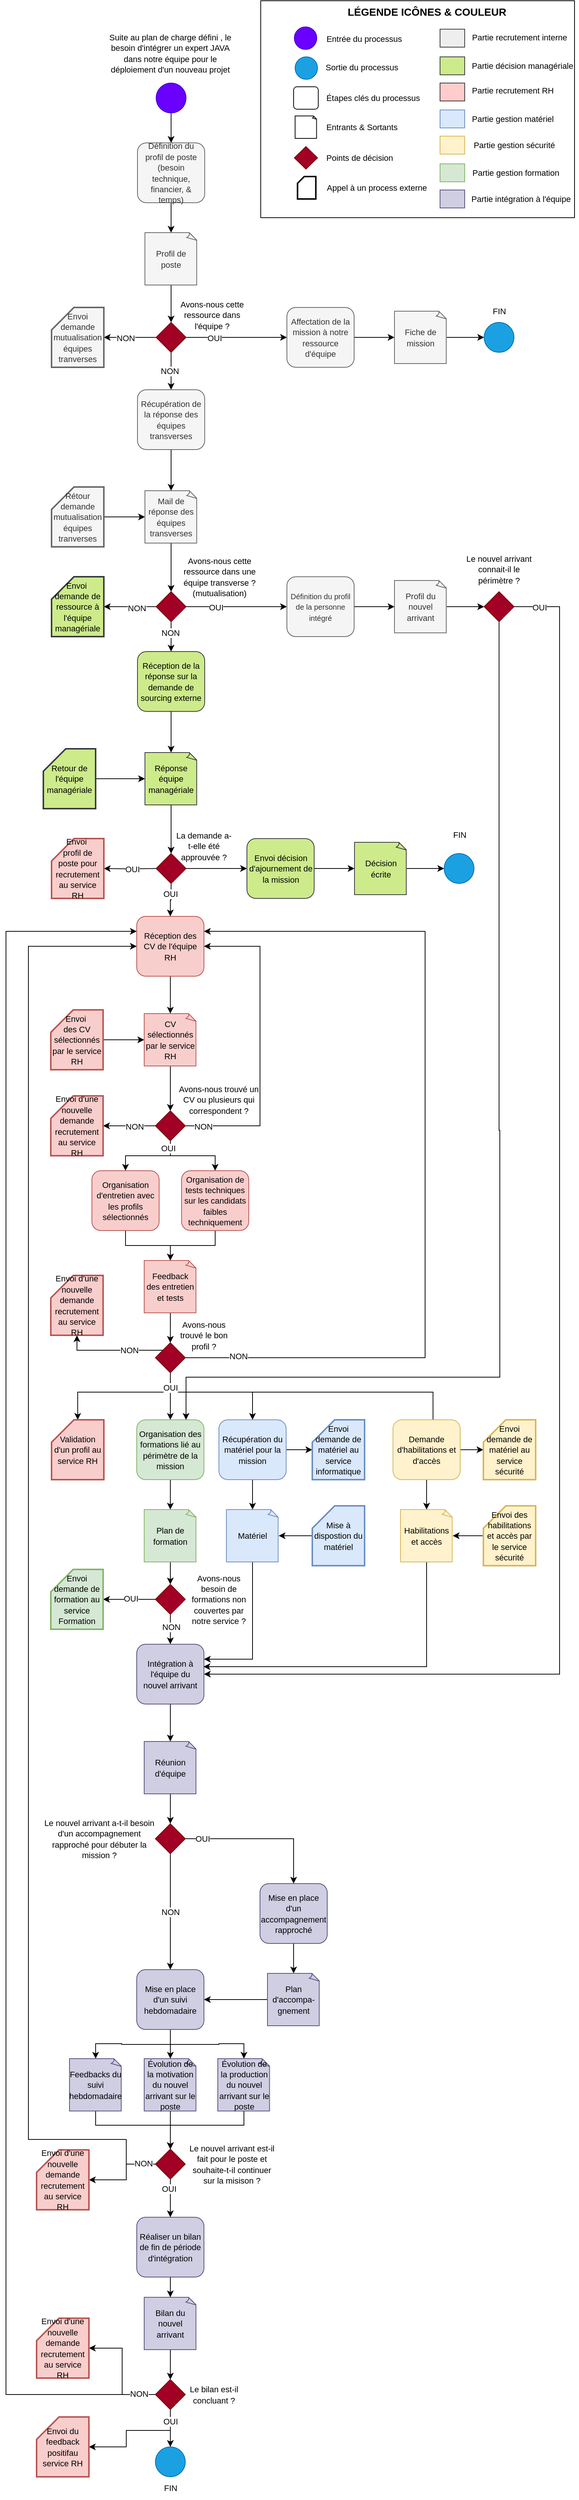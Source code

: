 <mxfile version="21.6.1" type="github">
  <diagram name="Page-1" id="dyQTiysHsoIgEj9Nmd4A">
    <mxGraphModel dx="162" dy="501" grid="1" gridSize="10" guides="1" tooltips="1" connect="1" arrows="1" fold="1" page="1" pageScale="1" pageWidth="827" pageHeight="1169" math="0" shadow="0">
      <root>
        <mxCell id="0" />
        <mxCell id="1" parent="0" />
        <mxCell id="CevlqyL66IlsUGIjqd2u-10" value="" style="edgeStyle=orthogonalEdgeStyle;rounded=0;orthogonalLoop=1;jettySize=auto;html=1;" edge="1" parent="1" source="CevlqyL66IlsUGIjqd2u-1" target="CevlqyL66IlsUGIjqd2u-4">
          <mxGeometry relative="1" as="geometry" />
        </mxCell>
        <mxCell id="CevlqyL66IlsUGIjqd2u-1" value="" style="ellipse;whiteSpace=wrap;html=1;aspect=fixed;fillColor=#6a00ff;fontColor=#ffffff;strokeColor=#3700CC;" vertex="1" parent="1">
          <mxGeometry x="1080" y="120" width="40" height="40" as="geometry" />
        </mxCell>
        <mxCell id="CevlqyL66IlsUGIjqd2u-3" value="&lt;font style=&quot;font-size: 11px;&quot;&gt;Suite au plan de charge défini , le besoin d&#39;intégrer un expert JAVA dans notre équipe pour le déploiement d&#39;un nouveau projet&lt;br&gt;&lt;/font&gt;" style="text;html=1;strokeColor=none;fillColor=none;align=center;verticalAlign=middle;whiteSpace=wrap;rounded=0;" vertex="1" parent="1">
          <mxGeometry x="1009" y="40" width="180" height="80" as="geometry" />
        </mxCell>
        <mxCell id="CevlqyL66IlsUGIjqd2u-11" value="" style="edgeStyle=orthogonalEdgeStyle;rounded=0;orthogonalLoop=1;jettySize=auto;html=1;" edge="1" parent="1" source="CevlqyL66IlsUGIjqd2u-4" target="CevlqyL66IlsUGIjqd2u-6">
          <mxGeometry relative="1" as="geometry" />
        </mxCell>
        <mxCell id="CevlqyL66IlsUGIjqd2u-4" value="&lt;div&gt;&lt;font style=&quot;font-size: 11px;&quot;&gt;Définition du profil de poste (besoin technique, financier, &amp;amp; temps)&lt;/font&gt;&lt;/div&gt;" style="rounded=1;whiteSpace=wrap;html=1;fillColor=#f5f5f5;fontColor=#333333;strokeColor=#666666;" vertex="1" parent="1">
          <mxGeometry x="1055" y="200" width="90" height="80" as="geometry" />
        </mxCell>
        <mxCell id="CevlqyL66IlsUGIjqd2u-34" value="" style="edgeStyle=orthogonalEdgeStyle;rounded=0;orthogonalLoop=1;jettySize=auto;html=1;" edge="1" parent="1" source="CevlqyL66IlsUGIjqd2u-5" target="CevlqyL66IlsUGIjqd2u-9">
          <mxGeometry relative="1" as="geometry" />
        </mxCell>
        <mxCell id="CevlqyL66IlsUGIjqd2u-52" value="OUI" style="edgeLabel;html=1;align=center;verticalAlign=middle;resizable=0;points=[];" vertex="1" connectable="0" parent="CevlqyL66IlsUGIjqd2u-34">
          <mxGeometry x="-0.437" y="-1" relative="1" as="geometry">
            <mxPoint as="offset" />
          </mxGeometry>
        </mxCell>
        <mxCell id="CevlqyL66IlsUGIjqd2u-36" value="" style="edgeStyle=orthogonalEdgeStyle;rounded=0;orthogonalLoop=1;jettySize=auto;html=1;" edge="1" parent="1" source="CevlqyL66IlsUGIjqd2u-5" target="CevlqyL66IlsUGIjqd2u-7">
          <mxGeometry relative="1" as="geometry" />
        </mxCell>
        <mxCell id="CevlqyL66IlsUGIjqd2u-53" value="NON" style="edgeLabel;html=1;align=center;verticalAlign=middle;resizable=0;points=[];" vertex="1" connectable="0" parent="CevlqyL66IlsUGIjqd2u-36">
          <mxGeometry x="0.171" y="1" relative="1" as="geometry">
            <mxPoint as="offset" />
          </mxGeometry>
        </mxCell>
        <mxCell id="CevlqyL66IlsUGIjqd2u-37" value="" style="edgeStyle=orthogonalEdgeStyle;rounded=0;orthogonalLoop=1;jettySize=auto;html=1;" edge="1" parent="1" source="CevlqyL66IlsUGIjqd2u-5" target="CevlqyL66IlsUGIjqd2u-20">
          <mxGeometry relative="1" as="geometry" />
        </mxCell>
        <mxCell id="CevlqyL66IlsUGIjqd2u-54" value="NON" style="edgeLabel;html=1;align=center;verticalAlign=middle;resizable=0;points=[];" vertex="1" connectable="0" parent="CevlqyL66IlsUGIjqd2u-37">
          <mxGeometry y="-2" relative="1" as="geometry">
            <mxPoint as="offset" />
          </mxGeometry>
        </mxCell>
        <mxCell id="CevlqyL66IlsUGIjqd2u-5" value="" style="rhombus;whiteSpace=wrap;html=1;fillColor=#a20025;fontColor=#ffffff;strokeColor=#6F0000;" vertex="1" parent="1">
          <mxGeometry x="1080" y="440" width="40" height="40" as="geometry" />
        </mxCell>
        <mxCell id="CevlqyL66IlsUGIjqd2u-13" style="edgeStyle=orthogonalEdgeStyle;rounded=0;orthogonalLoop=1;jettySize=auto;html=1;" edge="1" parent="1" source="CevlqyL66IlsUGIjqd2u-6" target="CevlqyL66IlsUGIjqd2u-5">
          <mxGeometry relative="1" as="geometry" />
        </mxCell>
        <mxCell id="CevlqyL66IlsUGIjqd2u-6" value="&lt;font style=&quot;font-size: 11px;&quot;&gt;Profil de poste&lt;/font&gt;" style="whiteSpace=wrap;html=1;shape=mxgraph.basic.document;fillColor=#f5f5f5;fontColor=#333333;strokeColor=#666666;" vertex="1" parent="1">
          <mxGeometry x="1065" y="320" width="70" height="70" as="geometry" />
        </mxCell>
        <mxCell id="CevlqyL66IlsUGIjqd2u-7" value="&lt;font style=&quot;font-size: 11px;&quot;&gt;Envoi demande mutualisation équipes tranverses&lt;br&gt;&lt;/font&gt;" style="shape=card;whiteSpace=wrap;html=1;fillColor=#f5f5f5;fontColor=#333333;strokeColor=#666666;strokeWidth=2;" vertex="1" parent="1">
          <mxGeometry x="940" y="420" width="70" height="80" as="geometry" />
        </mxCell>
        <mxCell id="CevlqyL66IlsUGIjqd2u-8" value="&lt;font style=&quot;font-size: 11px;&quot;&gt;Avons-nous cette ressource dans l&#39;équipe ?&lt;/font&gt;" style="text;html=1;strokeColor=none;fillColor=none;align=center;verticalAlign=middle;whiteSpace=wrap;rounded=0;" vertex="1" parent="1">
          <mxGeometry x="1100" y="390" width="110" height="80" as="geometry" />
        </mxCell>
        <mxCell id="CevlqyL66IlsUGIjqd2u-35" value="" style="edgeStyle=orthogonalEdgeStyle;rounded=0;orthogonalLoop=1;jettySize=auto;html=1;" edge="1" parent="1" source="CevlqyL66IlsUGIjqd2u-9" target="CevlqyL66IlsUGIjqd2u-15">
          <mxGeometry relative="1" as="geometry" />
        </mxCell>
        <mxCell id="CevlqyL66IlsUGIjqd2u-9" value="&lt;font style=&quot;font-size: 11px;&quot;&gt;Affectation de la mission à notre ressource d&#39;équipe&lt;/font&gt;" style="rounded=1;whiteSpace=wrap;html=1;fillColor=#f5f5f5;fontColor=#333333;strokeColor=#666666;" vertex="1" parent="1">
          <mxGeometry x="1255" y="420" width="90" height="80" as="geometry" />
        </mxCell>
        <mxCell id="CevlqyL66IlsUGIjqd2u-19" value="" style="edgeStyle=orthogonalEdgeStyle;rounded=0;orthogonalLoop=1;jettySize=auto;html=1;entryX=0;entryY=0.5;entryDx=0;entryDy=0;" edge="1" parent="1" source="CevlqyL66IlsUGIjqd2u-15" target="CevlqyL66IlsUGIjqd2u-17">
          <mxGeometry relative="1" as="geometry" />
        </mxCell>
        <mxCell id="CevlqyL66IlsUGIjqd2u-15" value="&lt;font style=&quot;font-size: 11px;&quot;&gt;Fiche de mission&lt;/font&gt;" style="whiteSpace=wrap;html=1;shape=mxgraph.basic.document;fillColor=#f5f5f5;fontColor=#333333;strokeColor=#666666;" vertex="1" parent="1">
          <mxGeometry x="1399" y="425" width="70" height="70" as="geometry" />
        </mxCell>
        <mxCell id="CevlqyL66IlsUGIjqd2u-17" value="" style="ellipse;whiteSpace=wrap;html=1;aspect=fixed;fillColor=#1ba1e2;fontColor=#ffffff;strokeColor=#006EAF;" vertex="1" parent="1">
          <mxGeometry x="1519" y="440" width="40" height="40" as="geometry" />
        </mxCell>
        <mxCell id="CevlqyL66IlsUGIjqd2u-18" value="&lt;font style=&quot;font-size: 11px;&quot;&gt;FIN&lt;/font&gt;" style="text;html=1;align=center;verticalAlign=middle;resizable=0;points=[];autosize=1;strokeColor=none;fillColor=none;" vertex="1" parent="1">
          <mxGeometry x="1519" y="410" width="40" height="30" as="geometry" />
        </mxCell>
        <mxCell id="CevlqyL66IlsUGIjqd2u-43" style="edgeStyle=orthogonalEdgeStyle;rounded=0;orthogonalLoop=1;jettySize=auto;html=1;" edge="1" parent="1" source="CevlqyL66IlsUGIjqd2u-20" target="CevlqyL66IlsUGIjqd2u-41">
          <mxGeometry relative="1" as="geometry" />
        </mxCell>
        <mxCell id="CevlqyL66IlsUGIjqd2u-20" value="&lt;font style=&quot;font-size: 11px;&quot;&gt;Récupération de la réponse des équipes transverses&lt;/font&gt;" style="rounded=1;whiteSpace=wrap;html=1;fillColor=#f5f5f5;fontColor=#333333;strokeColor=#666666;" vertex="1" parent="1">
          <mxGeometry x="1055" y="530" width="90" height="80" as="geometry" />
        </mxCell>
        <mxCell id="CevlqyL66IlsUGIjqd2u-50" style="edgeStyle=orthogonalEdgeStyle;rounded=0;orthogonalLoop=1;jettySize=auto;html=1;entryX=1;entryY=0.5;entryDx=0;entryDy=0;entryPerimeter=0;" edge="1" parent="1" target="CevlqyL66IlsUGIjqd2u-49">
          <mxGeometry relative="1" as="geometry">
            <mxPoint x="1080" y="1170" as="sourcePoint" />
          </mxGeometry>
        </mxCell>
        <mxCell id="CevlqyL66IlsUGIjqd2u-55" value="OUI" style="edgeLabel;html=1;align=center;verticalAlign=middle;resizable=0;points=[];" vertex="1" connectable="0" parent="CevlqyL66IlsUGIjqd2u-50">
          <mxGeometry x="-0.086" relative="1" as="geometry">
            <mxPoint as="offset" />
          </mxGeometry>
        </mxCell>
        <mxCell id="CevlqyL66IlsUGIjqd2u-57" style="edgeStyle=orthogonalEdgeStyle;rounded=0;orthogonalLoop=1;jettySize=auto;html=1;entryX=0;entryY=0.5;entryDx=0;entryDy=0;" edge="1" parent="1" source="CevlqyL66IlsUGIjqd2u-24" target="CevlqyL66IlsUGIjqd2u-45">
          <mxGeometry relative="1" as="geometry" />
        </mxCell>
        <mxCell id="CevlqyL66IlsUGIjqd2u-58" value="OUI" style="edgeLabel;html=1;align=center;verticalAlign=middle;resizable=0;points=[];" vertex="1" connectable="0" parent="CevlqyL66IlsUGIjqd2u-57">
          <mxGeometry x="-0.407" y="-1" relative="1" as="geometry">
            <mxPoint as="offset" />
          </mxGeometry>
        </mxCell>
        <mxCell id="CevlqyL66IlsUGIjqd2u-205" value="" style="edgeStyle=orthogonalEdgeStyle;rounded=0;orthogonalLoop=1;jettySize=auto;html=1;" edge="1" parent="1" source="CevlqyL66IlsUGIjqd2u-24" target="CevlqyL66IlsUGIjqd2u-201">
          <mxGeometry relative="1" as="geometry" />
        </mxCell>
        <mxCell id="CevlqyL66IlsUGIjqd2u-214" value="NON" style="edgeLabel;html=1;align=center;verticalAlign=middle;resizable=0;points=[];" vertex="1" connectable="0" parent="CevlqyL66IlsUGIjqd2u-205">
          <mxGeometry x="-0.25" y="-1" relative="1" as="geometry">
            <mxPoint as="offset" />
          </mxGeometry>
        </mxCell>
        <mxCell id="CevlqyL66IlsUGIjqd2u-221" value="" style="edgeStyle=orthogonalEdgeStyle;rounded=0;orthogonalLoop=1;jettySize=auto;html=1;" edge="1" parent="1" source="CevlqyL66IlsUGIjqd2u-24" target="CevlqyL66IlsUGIjqd2u-220">
          <mxGeometry relative="1" as="geometry" />
        </mxCell>
        <mxCell id="CevlqyL66IlsUGIjqd2u-222" value="NON" style="edgeLabel;html=1;align=center;verticalAlign=middle;resizable=0;points=[];" vertex="1" connectable="0" parent="CevlqyL66IlsUGIjqd2u-221">
          <mxGeometry x="-0.248" y="2" relative="1" as="geometry">
            <mxPoint as="offset" />
          </mxGeometry>
        </mxCell>
        <mxCell id="CevlqyL66IlsUGIjqd2u-24" value="" style="rhombus;whiteSpace=wrap;html=1;fillColor=#a20025;fontColor=#ffffff;strokeColor=#6F0000;" vertex="1" parent="1">
          <mxGeometry x="1080" y="800" width="40" height="40" as="geometry" />
        </mxCell>
        <mxCell id="CevlqyL66IlsUGIjqd2u-26" value="&lt;font style=&quot;font-size: 11px;&quot;&gt;Avons-nous cette ressource dans une équipe transverse ? (mutualisation)&lt;br&gt;&lt;/font&gt;" style="text;html=1;strokeColor=none;fillColor=none;align=center;verticalAlign=middle;whiteSpace=wrap;rounded=0;" vertex="1" parent="1">
          <mxGeometry x="1110" y="740" width="110" height="80" as="geometry" />
        </mxCell>
        <mxCell id="CevlqyL66IlsUGIjqd2u-42" value="" style="edgeStyle=orthogonalEdgeStyle;rounded=0;orthogonalLoop=1;jettySize=auto;html=1;" edge="1" parent="1" source="CevlqyL66IlsUGIjqd2u-30" target="CevlqyL66IlsUGIjqd2u-41">
          <mxGeometry relative="1" as="geometry" />
        </mxCell>
        <mxCell id="CevlqyL66IlsUGIjqd2u-30" value="&lt;font style=&quot;font-size: 11px;&quot;&gt;Rétour demande mutualisation équipes tranverses&lt;br&gt;&lt;/font&gt;" style="shape=card;whiteSpace=wrap;html=1;fillColor=#f5f5f5;fontColor=#333333;strokeColor=#666666;strokeWidth=2;" vertex="1" parent="1">
          <mxGeometry x="940" y="660" width="70" height="80" as="geometry" />
        </mxCell>
        <mxCell id="CevlqyL66IlsUGIjqd2u-44" style="edgeStyle=orthogonalEdgeStyle;rounded=0;orthogonalLoop=1;jettySize=auto;html=1;" edge="1" parent="1" source="CevlqyL66IlsUGIjqd2u-41" target="CevlqyL66IlsUGIjqd2u-24">
          <mxGeometry relative="1" as="geometry" />
        </mxCell>
        <mxCell id="CevlqyL66IlsUGIjqd2u-41" value="&lt;font style=&quot;font-size: 11px;&quot;&gt;Mail de réponse des équipes transverses&lt;/font&gt;" style="whiteSpace=wrap;html=1;shape=mxgraph.basic.document;fillColor=#f5f5f5;fontColor=#333333;strokeColor=#666666;" vertex="1" parent="1">
          <mxGeometry x="1065" y="665" width="70" height="70" as="geometry" />
        </mxCell>
        <mxCell id="CevlqyL66IlsUGIjqd2u-94" value="" style="edgeStyle=orthogonalEdgeStyle;rounded=0;orthogonalLoop=1;jettySize=auto;html=1;" edge="1" parent="1" source="CevlqyL66IlsUGIjqd2u-45" target="CevlqyL66IlsUGIjqd2u-93">
          <mxGeometry relative="1" as="geometry" />
        </mxCell>
        <mxCell id="CevlqyL66IlsUGIjqd2u-45" value="&lt;font size=&quot;1&quot;&gt;Définition du profil de la personne intégré&lt;br&gt;&lt;/font&gt;" style="rounded=1;whiteSpace=wrap;html=1;fillColor=#f5f5f5;fontColor=#333333;strokeColor=#666666;" vertex="1" parent="1">
          <mxGeometry x="1255" y="780" width="90" height="80" as="geometry" />
        </mxCell>
        <mxCell id="CevlqyL66IlsUGIjqd2u-60" value="" style="edgeStyle=orthogonalEdgeStyle;rounded=0;orthogonalLoop=1;jettySize=auto;html=1;" edge="1" parent="1" source="CevlqyL66IlsUGIjqd2u-46" target="CevlqyL66IlsUGIjqd2u-59">
          <mxGeometry relative="1" as="geometry" />
        </mxCell>
        <mxCell id="CevlqyL66IlsUGIjqd2u-46" value="&lt;font style=&quot;font-size: 11px;&quot;&gt;Réception des CV de l&#39;équipe RH&lt;/font&gt;" style="rounded=1;whiteSpace=wrap;html=1;fillColor=#f8cecc;strokeColor=#b85450;" vertex="1" parent="1">
          <mxGeometry x="1054" y="1234" width="90" height="80" as="geometry" />
        </mxCell>
        <mxCell id="CevlqyL66IlsUGIjqd2u-49" value="&lt;div&gt;&lt;font style=&quot;font-size: 11px;&quot;&gt;Envoi&amp;nbsp;&lt;/font&gt;&lt;/div&gt;&lt;div&gt;&lt;font style=&quot;font-size: 11px;&quot;&gt;profil de poste pour recrutement au service RH&lt;/font&gt;&lt;/div&gt;" style="shape=card;whiteSpace=wrap;html=1;fillColor=#f8cecc;strokeColor=#b85450;strokeWidth=2;" vertex="1" parent="1">
          <mxGeometry x="940" y="1130" width="70" height="80" as="geometry" />
        </mxCell>
        <mxCell id="CevlqyL66IlsUGIjqd2u-63" value="" style="edgeStyle=orthogonalEdgeStyle;rounded=0;orthogonalLoop=1;jettySize=auto;html=1;" edge="1" parent="1" source="CevlqyL66IlsUGIjqd2u-59" target="CevlqyL66IlsUGIjqd2u-61">
          <mxGeometry relative="1" as="geometry" />
        </mxCell>
        <mxCell id="CevlqyL66IlsUGIjqd2u-59" value="&lt;font style=&quot;font-size: 11px;&quot;&gt;CV sélectionnés par le service RH&lt;br&gt;&lt;/font&gt;" style="whiteSpace=wrap;html=1;shape=mxgraph.basic.document;fillColor=#f8cecc;strokeColor=#b85450;" vertex="1" parent="1">
          <mxGeometry x="1064" y="1364" width="70" height="70" as="geometry" />
        </mxCell>
        <mxCell id="CevlqyL66IlsUGIjqd2u-69" value="" style="edgeStyle=orthogonalEdgeStyle;rounded=0;orthogonalLoop=1;jettySize=auto;html=1;" edge="1" parent="1" source="CevlqyL66IlsUGIjqd2u-61" target="CevlqyL66IlsUGIjqd2u-68">
          <mxGeometry relative="1" as="geometry" />
        </mxCell>
        <mxCell id="CevlqyL66IlsUGIjqd2u-70" value="NON" style="edgeLabel;html=1;align=center;verticalAlign=middle;resizable=0;points=[];" vertex="1" connectable="0" parent="CevlqyL66IlsUGIjqd2u-69">
          <mxGeometry x="-0.2" y="1" relative="1" as="geometry">
            <mxPoint as="offset" />
          </mxGeometry>
        </mxCell>
        <mxCell id="CevlqyL66IlsUGIjqd2u-71" style="edgeStyle=orthogonalEdgeStyle;rounded=0;orthogonalLoop=1;jettySize=auto;html=1;entryX=1;entryY=0.5;entryDx=0;entryDy=0;" edge="1" parent="1" source="CevlqyL66IlsUGIjqd2u-61" target="CevlqyL66IlsUGIjqd2u-46">
          <mxGeometry relative="1" as="geometry">
            <mxPoint x="1149" y="1274" as="targetPoint" />
            <Array as="points">
              <mxPoint x="1219" y="1514" />
              <mxPoint x="1219" y="1274" />
            </Array>
          </mxGeometry>
        </mxCell>
        <mxCell id="CevlqyL66IlsUGIjqd2u-72" value="NON" style="edgeLabel;html=1;align=center;verticalAlign=middle;resizable=0;points=[];" vertex="1" connectable="0" parent="CevlqyL66IlsUGIjqd2u-71">
          <mxGeometry x="-0.886" y="-1" relative="1" as="geometry">
            <mxPoint as="offset" />
          </mxGeometry>
        </mxCell>
        <mxCell id="CevlqyL66IlsUGIjqd2u-74" value="" style="edgeStyle=orthogonalEdgeStyle;rounded=0;orthogonalLoop=1;jettySize=auto;html=1;" edge="1" parent="1" source="CevlqyL66IlsUGIjqd2u-61" target="CevlqyL66IlsUGIjqd2u-73">
          <mxGeometry relative="1" as="geometry" />
        </mxCell>
        <mxCell id="CevlqyL66IlsUGIjqd2u-233" style="edgeStyle=orthogonalEdgeStyle;rounded=0;orthogonalLoop=1;jettySize=auto;html=1;exitX=0.5;exitY=1;exitDx=0;exitDy=0;entryX=0.5;entryY=0;entryDx=0;entryDy=0;" edge="1" parent="1" source="CevlqyL66IlsUGIjqd2u-61" target="CevlqyL66IlsUGIjqd2u-232">
          <mxGeometry relative="1" as="geometry" />
        </mxCell>
        <mxCell id="CevlqyL66IlsUGIjqd2u-235" value="OUI" style="edgeLabel;html=1;align=center;verticalAlign=middle;resizable=0;points=[];" vertex="1" connectable="0" parent="CevlqyL66IlsUGIjqd2u-233">
          <mxGeometry x="-0.813" y="-3" relative="1" as="geometry">
            <mxPoint as="offset" />
          </mxGeometry>
        </mxCell>
        <mxCell id="CevlqyL66IlsUGIjqd2u-61" value="" style="rhombus;whiteSpace=wrap;html=1;fillColor=#a20025;fontColor=#ffffff;strokeColor=#6F0000;" vertex="1" parent="1">
          <mxGeometry x="1079" y="1494" width="40" height="40" as="geometry" />
        </mxCell>
        <mxCell id="CevlqyL66IlsUGIjqd2u-64" value="&lt;font style=&quot;font-size: 11px;&quot;&gt;Avons-nous trouvé un CV ou plusieurs qui correspondent ?&lt;br&gt;&lt;/font&gt;" style="text;html=1;strokeColor=none;fillColor=none;align=center;verticalAlign=middle;whiteSpace=wrap;rounded=0;" vertex="1" parent="1">
          <mxGeometry x="1109" y="1439" width="110" height="80" as="geometry" />
        </mxCell>
        <mxCell id="CevlqyL66IlsUGIjqd2u-67" style="edgeStyle=orthogonalEdgeStyle;rounded=0;orthogonalLoop=1;jettySize=auto;html=1;" edge="1" parent="1" source="CevlqyL66IlsUGIjqd2u-65" target="CevlqyL66IlsUGIjqd2u-59">
          <mxGeometry relative="1" as="geometry" />
        </mxCell>
        <mxCell id="CevlqyL66IlsUGIjqd2u-65" value="&lt;div&gt;&lt;font style=&quot;font-size: 11px;&quot;&gt;Envoi&amp;nbsp;&lt;/font&gt;&lt;/div&gt;&lt;div&gt;&lt;font style=&quot;font-size: 11px;&quot;&gt;des CV sélectionnés par le service RH&lt;/font&gt;&lt;/div&gt;" style="shape=card;whiteSpace=wrap;html=1;fillColor=#f8cecc;strokeColor=#b85450;strokeWidth=2;" vertex="1" parent="1">
          <mxGeometry x="939" y="1359" width="70" height="80" as="geometry" />
        </mxCell>
        <mxCell id="CevlqyL66IlsUGIjqd2u-68" value="&lt;div&gt;&lt;font style=&quot;font-size: 11px;&quot;&gt;Envoi d&#39;une nouvelle demande recrutement au service RH&lt;/font&gt;&lt;/div&gt;" style="shape=card;whiteSpace=wrap;html=1;fillColor=#f8cecc;strokeColor=#b85450;strokeWidth=2;" vertex="1" parent="1">
          <mxGeometry x="939" y="1474" width="70" height="80" as="geometry" />
        </mxCell>
        <mxCell id="CevlqyL66IlsUGIjqd2u-80" style="edgeStyle=orthogonalEdgeStyle;rounded=0;orthogonalLoop=1;jettySize=auto;html=1;entryX=0.5;entryY=0;entryDx=0;entryDy=0;entryPerimeter=0;" edge="1" parent="1" source="CevlqyL66IlsUGIjqd2u-73" target="CevlqyL66IlsUGIjqd2u-76">
          <mxGeometry relative="1" as="geometry" />
        </mxCell>
        <mxCell id="CevlqyL66IlsUGIjqd2u-73" value="&lt;font style=&quot;font-size: 11px;&quot;&gt;Organisation d&#39;entretien avec les profils sélectionnés&lt;/font&gt;" style="rounded=1;whiteSpace=wrap;html=1;fillColor=#f8cecc;strokeColor=#b85450;" vertex="1" parent="1">
          <mxGeometry x="994" y="1574" width="90" height="80" as="geometry" />
        </mxCell>
        <mxCell id="CevlqyL66IlsUGIjqd2u-81" style="edgeStyle=orthogonalEdgeStyle;rounded=0;orthogonalLoop=1;jettySize=auto;html=1;entryX=0.5;entryY=0;entryDx=0;entryDy=0;" edge="1" parent="1" source="CevlqyL66IlsUGIjqd2u-76" target="CevlqyL66IlsUGIjqd2u-77">
          <mxGeometry relative="1" as="geometry" />
        </mxCell>
        <mxCell id="CevlqyL66IlsUGIjqd2u-76" value="&lt;font style=&quot;font-size: 11px;&quot;&gt;Feedback des entretien et tests&lt;br&gt;&lt;/font&gt;" style="whiteSpace=wrap;html=1;shape=mxgraph.basic.document;fillColor=#f8cecc;strokeColor=#b85450;" vertex="1" parent="1">
          <mxGeometry x="1064" y="1694" width="70" height="70" as="geometry" />
        </mxCell>
        <mxCell id="CevlqyL66IlsUGIjqd2u-83" value="" style="edgeStyle=orthogonalEdgeStyle;rounded=0;orthogonalLoop=1;jettySize=auto;html=1;" edge="1" parent="1" source="CevlqyL66IlsUGIjqd2u-77" target="CevlqyL66IlsUGIjqd2u-82">
          <mxGeometry relative="1" as="geometry">
            <Array as="points">
              <mxPoint x="974" y="1814" />
            </Array>
          </mxGeometry>
        </mxCell>
        <mxCell id="CevlqyL66IlsUGIjqd2u-86" value="NON" style="edgeLabel;html=1;align=center;verticalAlign=middle;resizable=0;points=[];" vertex="1" connectable="0" parent="CevlqyL66IlsUGIjqd2u-83">
          <mxGeometry x="0.143" y="3" relative="1" as="geometry">
            <mxPoint x="32" y="-3" as="offset" />
          </mxGeometry>
        </mxCell>
        <mxCell id="CevlqyL66IlsUGIjqd2u-84" style="edgeStyle=orthogonalEdgeStyle;rounded=0;orthogonalLoop=1;jettySize=auto;html=1;exitX=1;exitY=0.5;exitDx=0;exitDy=0;entryX=1;entryY=0.25;entryDx=0;entryDy=0;" edge="1" parent="1" source="CevlqyL66IlsUGIjqd2u-77" target="CevlqyL66IlsUGIjqd2u-46">
          <mxGeometry relative="1" as="geometry">
            <Array as="points">
              <mxPoint x="1440" y="1824" />
              <mxPoint x="1440" y="1254" />
            </Array>
          </mxGeometry>
        </mxCell>
        <mxCell id="CevlqyL66IlsUGIjqd2u-85" value="NON" style="edgeLabel;html=1;align=center;verticalAlign=middle;resizable=0;points=[];" vertex="1" connectable="0" parent="CevlqyL66IlsUGIjqd2u-84">
          <mxGeometry x="-0.88" y="2" relative="1" as="geometry">
            <mxPoint as="offset" />
          </mxGeometry>
        </mxCell>
        <mxCell id="CevlqyL66IlsUGIjqd2u-91" value="" style="edgeStyle=orthogonalEdgeStyle;rounded=0;orthogonalLoop=1;jettySize=auto;html=1;" edge="1" parent="1" source="CevlqyL66IlsUGIjqd2u-77" target="CevlqyL66IlsUGIjqd2u-87">
          <mxGeometry relative="1" as="geometry" />
        </mxCell>
        <mxCell id="CevlqyL66IlsUGIjqd2u-182" style="edgeStyle=orthogonalEdgeStyle;rounded=0;orthogonalLoop=1;jettySize=auto;html=1;exitX=0.5;exitY=1;exitDx=0;exitDy=0;entryX=0.5;entryY=0;entryDx=0;entryDy=0;" edge="1" parent="1" source="CevlqyL66IlsUGIjqd2u-77" target="CevlqyL66IlsUGIjqd2u-179">
          <mxGeometry relative="1" as="geometry">
            <Array as="points">
              <mxPoint x="1099" y="1870" />
              <mxPoint x="1209" y="1870" />
            </Array>
          </mxGeometry>
        </mxCell>
        <mxCell id="CevlqyL66IlsUGIjqd2u-183" style="edgeStyle=orthogonalEdgeStyle;rounded=0;orthogonalLoop=1;jettySize=auto;html=1;exitX=0.5;exitY=1;exitDx=0;exitDy=0;entryX=0.596;entryY=0.021;entryDx=0;entryDy=0;entryPerimeter=0;" edge="1" parent="1">
          <mxGeometry relative="1" as="geometry">
            <mxPoint x="1099" y="1851.66" as="sourcePoint" />
            <mxPoint x="1450.64" y="1916.34" as="targetPoint" />
            <Array as="points">
              <mxPoint x="1099" y="1870" />
              <mxPoint x="1451" y="1870" />
            </Array>
          </mxGeometry>
        </mxCell>
        <mxCell id="CevlqyL66IlsUGIjqd2u-226" style="edgeStyle=orthogonalEdgeStyle;rounded=0;orthogonalLoop=1;jettySize=auto;html=1;exitX=0.5;exitY=1;exitDx=0;exitDy=0;entryX=0.5;entryY=0;entryDx=0;entryDy=0;entryPerimeter=0;" edge="1" parent="1" source="CevlqyL66IlsUGIjqd2u-77" target="CevlqyL66IlsUGIjqd2u-88">
          <mxGeometry relative="1" as="geometry">
            <Array as="points">
              <mxPoint x="1099" y="1870" />
              <mxPoint x="975" y="1870" />
            </Array>
          </mxGeometry>
        </mxCell>
        <mxCell id="CevlqyL66IlsUGIjqd2u-227" value="OUI" style="edgeLabel;html=1;align=center;verticalAlign=middle;resizable=0;points=[];" vertex="1" connectable="0" parent="CevlqyL66IlsUGIjqd2u-226">
          <mxGeometry x="-0.793" relative="1" as="geometry">
            <mxPoint as="offset" />
          </mxGeometry>
        </mxCell>
        <mxCell id="CevlqyL66IlsUGIjqd2u-77" value="" style="rhombus;whiteSpace=wrap;html=1;fillColor=#a20025;fontColor=#ffffff;strokeColor=#6F0000;" vertex="1" parent="1">
          <mxGeometry x="1079" y="1804" width="40" height="40" as="geometry" />
        </mxCell>
        <mxCell id="CevlqyL66IlsUGIjqd2u-78" value="&lt;font style=&quot;font-size: 11px;&quot;&gt;Avons-nous trouvé le bon profil ?&lt;br&gt;&lt;/font&gt;" style="text;html=1;align=center;verticalAlign=middle;whiteSpace=wrap;rounded=0;" vertex="1" parent="1">
          <mxGeometry x="1099" y="1754" width="90" height="80" as="geometry" />
        </mxCell>
        <mxCell id="CevlqyL66IlsUGIjqd2u-82" value="&lt;div&gt;&lt;font style=&quot;font-size: 11px;&quot;&gt;Envoi d&#39;une nouvelle demande recrutement au service RH&lt;/font&gt;&lt;/div&gt;" style="shape=card;whiteSpace=wrap;html=1;fillColor=#f8cecc;strokeColor=#b85450;strokeWidth=2;" vertex="1" parent="1">
          <mxGeometry x="939" y="1714" width="70" height="80" as="geometry" />
        </mxCell>
        <mxCell id="CevlqyL66IlsUGIjqd2u-101" value="" style="edgeStyle=orthogonalEdgeStyle;rounded=0;orthogonalLoop=1;jettySize=auto;html=1;" edge="1" parent="1" source="CevlqyL66IlsUGIjqd2u-87" target="CevlqyL66IlsUGIjqd2u-92">
          <mxGeometry relative="1" as="geometry" />
        </mxCell>
        <mxCell id="CevlqyL66IlsUGIjqd2u-87" value="&lt;font style=&quot;font-size: 11px;&quot;&gt;Organisation des formations lié au périmètre de la mission&lt;/font&gt;" style="rounded=1;whiteSpace=wrap;html=1;fillColor=#d5e8d4;strokeColor=#82b366;" vertex="1" parent="1">
          <mxGeometry x="1054" y="1907" width="90" height="80" as="geometry" />
        </mxCell>
        <mxCell id="CevlqyL66IlsUGIjqd2u-88" value="&lt;div&gt;&lt;font style=&quot;font-size: 11px;&quot;&gt;Validation d&#39;un profil au service RH&lt;br&gt;&lt;/font&gt;&lt;/div&gt;" style="shape=card;whiteSpace=wrap;html=1;fillColor=#f8cecc;strokeColor=#b85450;strokeWidth=2;" vertex="1" parent="1">
          <mxGeometry x="940" y="1907" width="70" height="80" as="geometry" />
        </mxCell>
        <mxCell id="CevlqyL66IlsUGIjqd2u-104" value="" style="edgeStyle=orthogonalEdgeStyle;rounded=0;orthogonalLoop=1;jettySize=auto;html=1;" edge="1" parent="1" source="CevlqyL66IlsUGIjqd2u-92" target="CevlqyL66IlsUGIjqd2u-102">
          <mxGeometry relative="1" as="geometry" />
        </mxCell>
        <mxCell id="CevlqyL66IlsUGIjqd2u-92" value="&lt;font style=&quot;font-size: 11px;&quot;&gt;Plan de formation&lt;/font&gt;" style="whiteSpace=wrap;html=1;shape=mxgraph.basic.document;fillColor=#d5e8d4;strokeColor=#82b366;" vertex="1" parent="1">
          <mxGeometry x="1064" y="2027" width="70" height="70" as="geometry" />
        </mxCell>
        <mxCell id="CevlqyL66IlsUGIjqd2u-97" value="" style="edgeStyle=orthogonalEdgeStyle;rounded=0;orthogonalLoop=1;jettySize=auto;html=1;" edge="1" parent="1" source="CevlqyL66IlsUGIjqd2u-93" target="CevlqyL66IlsUGIjqd2u-95">
          <mxGeometry relative="1" as="geometry" />
        </mxCell>
        <mxCell id="CevlqyL66IlsUGIjqd2u-93" value="&lt;font style=&quot;font-size: 11px;&quot;&gt;Profil du nouvel arrivant&lt;/font&gt;" style="whiteSpace=wrap;html=1;shape=mxgraph.basic.document;fillColor=#f5f5f5;fontColor=#333333;strokeColor=#666666;" vertex="1" parent="1">
          <mxGeometry x="1399" y="785" width="70" height="70" as="geometry" />
        </mxCell>
        <mxCell id="CevlqyL66IlsUGIjqd2u-115" style="edgeStyle=orthogonalEdgeStyle;rounded=0;orthogonalLoop=1;jettySize=auto;html=1;entryX=1;entryY=0.5;entryDx=0;entryDy=0;" edge="1" parent="1" source="CevlqyL66IlsUGIjqd2u-95" target="CevlqyL66IlsUGIjqd2u-112">
          <mxGeometry relative="1" as="geometry">
            <mxPoint x="1190" y="1910" as="targetPoint" />
            <Array as="points">
              <mxPoint x="1620" y="820" />
              <mxPoint x="1620" y="2247" />
            </Array>
          </mxGeometry>
        </mxCell>
        <mxCell id="CevlqyL66IlsUGIjqd2u-116" value="OUI" style="edgeLabel;html=1;align=center;verticalAlign=middle;resizable=0;points=[];" vertex="1" connectable="0" parent="CevlqyL66IlsUGIjqd2u-115">
          <mxGeometry x="-0.966" y="-1" relative="1" as="geometry">
            <mxPoint as="offset" />
          </mxGeometry>
        </mxCell>
        <mxCell id="CevlqyL66IlsUGIjqd2u-192" style="edgeStyle=orthogonalEdgeStyle;rounded=0;orthogonalLoop=1;jettySize=auto;html=1;" edge="1" parent="1" source="CevlqyL66IlsUGIjqd2u-95">
          <mxGeometry relative="1" as="geometry">
            <mxPoint x="1120" y="1907" as="targetPoint" />
            <Array as="points">
              <mxPoint x="1539" y="1520" />
              <mxPoint x="1540" y="1520" />
              <mxPoint x="1540" y="1850" />
              <mxPoint x="1120" y="1850" />
              <mxPoint x="1120" y="1907" />
            </Array>
          </mxGeometry>
        </mxCell>
        <mxCell id="CevlqyL66IlsUGIjqd2u-95" value="" style="rhombus;whiteSpace=wrap;html=1;fillColor=#a20025;fontColor=#ffffff;strokeColor=#6F0000;" vertex="1" parent="1">
          <mxGeometry x="1519" y="800" width="40" height="40" as="geometry" />
        </mxCell>
        <mxCell id="CevlqyL66IlsUGIjqd2u-98" value="&lt;font style=&quot;font-size: 11px;&quot;&gt;Le nouvel arrivant connait-il le périmètre ?&lt;/font&gt;" style="text;html=1;strokeColor=none;fillColor=none;align=center;verticalAlign=middle;whiteSpace=wrap;rounded=0;" vertex="1" parent="1">
          <mxGeometry x="1494" y="740" width="90" height="60" as="geometry" />
        </mxCell>
        <mxCell id="CevlqyL66IlsUGIjqd2u-110" value="" style="edgeStyle=orthogonalEdgeStyle;rounded=0;orthogonalLoop=1;jettySize=auto;html=1;" edge="1" parent="1" source="CevlqyL66IlsUGIjqd2u-102" target="CevlqyL66IlsUGIjqd2u-106">
          <mxGeometry relative="1" as="geometry" />
        </mxCell>
        <mxCell id="CevlqyL66IlsUGIjqd2u-111" value="OUI" style="edgeLabel;html=1;align=center;verticalAlign=middle;resizable=0;points=[];" vertex="1" connectable="0" parent="CevlqyL66IlsUGIjqd2u-110">
          <mxGeometry x="-0.057" y="-1" relative="1" as="geometry">
            <mxPoint as="offset" />
          </mxGeometry>
        </mxCell>
        <mxCell id="CevlqyL66IlsUGIjqd2u-113" value="" style="edgeStyle=orthogonalEdgeStyle;rounded=0;orthogonalLoop=1;jettySize=auto;html=1;" edge="1" parent="1" source="CevlqyL66IlsUGIjqd2u-102" target="CevlqyL66IlsUGIjqd2u-112">
          <mxGeometry relative="1" as="geometry" />
        </mxCell>
        <mxCell id="CevlqyL66IlsUGIjqd2u-114" value="NON" style="edgeLabel;html=1;align=center;verticalAlign=middle;resizable=0;points=[];" vertex="1" connectable="0" parent="CevlqyL66IlsUGIjqd2u-113">
          <mxGeometry x="-0.15" y="1" relative="1" as="geometry">
            <mxPoint as="offset" />
          </mxGeometry>
        </mxCell>
        <mxCell id="CevlqyL66IlsUGIjqd2u-102" value="" style="rhombus;whiteSpace=wrap;html=1;fillColor=#a20025;fontColor=#ffffff;strokeColor=#6F0000;" vertex="1" parent="1">
          <mxGeometry x="1079" y="2127" width="40" height="40" as="geometry" />
        </mxCell>
        <mxCell id="CevlqyL66IlsUGIjqd2u-105" value="&lt;font style=&quot;font-size: 11px;&quot;&gt;Avons-nous besoin de formations non couvertes par notre service ?&lt;br&gt;&lt;/font&gt;" style="text;html=1;strokeColor=none;fillColor=none;align=center;verticalAlign=middle;whiteSpace=wrap;rounded=0;" vertex="1" parent="1">
          <mxGeometry x="1119" y="2107" width="90" height="80" as="geometry" />
        </mxCell>
        <mxCell id="CevlqyL66IlsUGIjqd2u-106" value="&lt;div&gt;&lt;font style=&quot;font-size: 11px;&quot;&gt;Envoi demande de formation au service Formation&lt;br&gt;&lt;/font&gt;&lt;/div&gt;" style="shape=card;whiteSpace=wrap;html=1;fillColor=#d5e8d4;strokeColor=#82b366;strokeWidth=2;" vertex="1" parent="1">
          <mxGeometry x="939" y="2107" width="70" height="80" as="geometry" />
        </mxCell>
        <mxCell id="CevlqyL66IlsUGIjqd2u-118" value="" style="edgeStyle=orthogonalEdgeStyle;rounded=0;orthogonalLoop=1;jettySize=auto;html=1;" edge="1" parent="1" source="CevlqyL66IlsUGIjqd2u-112" target="CevlqyL66IlsUGIjqd2u-117">
          <mxGeometry relative="1" as="geometry" />
        </mxCell>
        <mxCell id="CevlqyL66IlsUGIjqd2u-112" value="&lt;font style=&quot;font-size: 11px;&quot;&gt;Intégration à l&#39;équipe du nouvel arrivant&lt;/font&gt;" style="rounded=1;whiteSpace=wrap;html=1;fillColor=#d0cee2;strokeColor=#56517e;" vertex="1" parent="1">
          <mxGeometry x="1054" y="2207" width="90" height="80" as="geometry" />
        </mxCell>
        <mxCell id="CevlqyL66IlsUGIjqd2u-123" value="" style="edgeStyle=orthogonalEdgeStyle;rounded=0;orthogonalLoop=1;jettySize=auto;html=1;" edge="1" parent="1" source="CevlqyL66IlsUGIjqd2u-117" target="CevlqyL66IlsUGIjqd2u-122">
          <mxGeometry relative="1" as="geometry" />
        </mxCell>
        <mxCell id="CevlqyL66IlsUGIjqd2u-117" value="&lt;font style=&quot;font-size: 11px;&quot;&gt;Réunion d&#39;équipe&lt;/font&gt;" style="whiteSpace=wrap;html=1;shape=mxgraph.basic.document;fillColor=#d0cee2;strokeColor=#56517e;" vertex="1" parent="1">
          <mxGeometry x="1064" y="2337" width="70" height="70" as="geometry" />
        </mxCell>
        <mxCell id="CevlqyL66IlsUGIjqd2u-141" value="" style="edgeStyle=orthogonalEdgeStyle;rounded=0;orthogonalLoop=1;jettySize=auto;html=1;exitX=0.5;exitY=1;exitDx=0;exitDy=0;" edge="1" parent="1" source="CevlqyL66IlsUGIjqd2u-119" target="CevlqyL66IlsUGIjqd2u-130">
          <mxGeometry relative="1" as="geometry" />
        </mxCell>
        <mxCell id="CevlqyL66IlsUGIjqd2u-229" style="edgeStyle=orthogonalEdgeStyle;rounded=0;orthogonalLoop=1;jettySize=auto;html=1;exitX=0.5;exitY=1;exitDx=0;exitDy=0;entryX=0.5;entryY=0;entryDx=0;entryDy=0;entryPerimeter=0;" edge="1" parent="1" source="CevlqyL66IlsUGIjqd2u-119" target="CevlqyL66IlsUGIjqd2u-228">
          <mxGeometry relative="1" as="geometry" />
        </mxCell>
        <mxCell id="CevlqyL66IlsUGIjqd2u-271" style="edgeStyle=orthogonalEdgeStyle;rounded=0;orthogonalLoop=1;jettySize=auto;html=1;exitX=0.5;exitY=1;exitDx=0;exitDy=0;" edge="1" parent="1" source="CevlqyL66IlsUGIjqd2u-119" target="CevlqyL66IlsUGIjqd2u-270">
          <mxGeometry relative="1" as="geometry" />
        </mxCell>
        <mxCell id="CevlqyL66IlsUGIjqd2u-119" value="&lt;font style=&quot;font-size: 11px;&quot;&gt;Mise en place d&#39;un suivi hebdomadaire&lt;/font&gt;&lt;font style=&quot;font-size: 11px;&quot;&gt;&lt;br&gt;&lt;/font&gt;" style="rounded=1;whiteSpace=wrap;html=1;fillColor=#d0cee2;strokeColor=#56517e;" vertex="1" parent="1">
          <mxGeometry x="1054" y="2642" width="90" height="80" as="geometry" />
        </mxCell>
        <mxCell id="CevlqyL66IlsUGIjqd2u-158" value="" style="edgeStyle=orthogonalEdgeStyle;rounded=0;orthogonalLoop=1;jettySize=auto;html=1;" edge="1" parent="1" source="CevlqyL66IlsUGIjqd2u-120" target="CevlqyL66IlsUGIjqd2u-121">
          <mxGeometry relative="1" as="geometry" />
        </mxCell>
        <mxCell id="CevlqyL66IlsUGIjqd2u-120" value="&lt;font style=&quot;font-size: 11px;&quot;&gt;Réaliser un bilan de fin de période d&#39;intégration&lt;/font&gt;" style="rounded=1;whiteSpace=wrap;html=1;fillColor=#d0cee2;strokeColor=#56517e;" vertex="1" parent="1">
          <mxGeometry x="1054" y="2973" width="90" height="80" as="geometry" />
        </mxCell>
        <mxCell id="CevlqyL66IlsUGIjqd2u-169" style="edgeStyle=orthogonalEdgeStyle;rounded=0;orthogonalLoop=1;jettySize=auto;html=1;" edge="1" parent="1" source="CevlqyL66IlsUGIjqd2u-121" target="CevlqyL66IlsUGIjqd2u-165">
          <mxGeometry relative="1" as="geometry" />
        </mxCell>
        <mxCell id="CevlqyL66IlsUGIjqd2u-121" value="&lt;font style=&quot;font-size: 11px;&quot;&gt;Bilan du nouvel arrivant&lt;/font&gt;" style="whiteSpace=wrap;html=1;shape=mxgraph.basic.document;fillColor=#d0cee2;strokeColor=#56517e;" vertex="1" parent="1">
          <mxGeometry x="1064" y="3080" width="70" height="70" as="geometry" />
        </mxCell>
        <mxCell id="CevlqyL66IlsUGIjqd2u-140" value="NON" style="edgeStyle=orthogonalEdgeStyle;rounded=0;orthogonalLoop=1;jettySize=auto;html=1;" edge="1" parent="1" source="CevlqyL66IlsUGIjqd2u-122" target="CevlqyL66IlsUGIjqd2u-119">
          <mxGeometry relative="1" as="geometry" />
        </mxCell>
        <mxCell id="CevlqyL66IlsUGIjqd2u-160" style="edgeStyle=orthogonalEdgeStyle;rounded=0;orthogonalLoop=1;jettySize=auto;html=1;entryX=0.5;entryY=0;entryDx=0;entryDy=0;" edge="1" parent="1" source="CevlqyL66IlsUGIjqd2u-122" target="CevlqyL66IlsUGIjqd2u-125">
          <mxGeometry relative="1" as="geometry" />
        </mxCell>
        <mxCell id="CevlqyL66IlsUGIjqd2u-161" value="OUI" style="edgeLabel;html=1;align=center;verticalAlign=middle;resizable=0;points=[];" vertex="1" connectable="0" parent="CevlqyL66IlsUGIjqd2u-160">
          <mxGeometry x="-0.776" relative="1" as="geometry">
            <mxPoint as="offset" />
          </mxGeometry>
        </mxCell>
        <mxCell id="CevlqyL66IlsUGIjqd2u-122" value="" style="rhombus;whiteSpace=wrap;html=1;fillColor=#a20025;fontColor=#ffffff;strokeColor=#6F0000;" vertex="1" parent="1">
          <mxGeometry x="1079" y="2447" width="40" height="40" as="geometry" />
        </mxCell>
        <mxCell id="CevlqyL66IlsUGIjqd2u-124" value="&lt;font style=&quot;font-size: 11px;&quot;&gt;Le nouvel arrivant a-t-il besoin d&#39;un accompagnement rapproché pour débuter la mission ?&lt;/font&gt;" style="text;html=1;strokeColor=none;fillColor=none;align=center;verticalAlign=middle;whiteSpace=wrap;rounded=0;" vertex="1" parent="1">
          <mxGeometry x="929" y="2427" width="150" height="80" as="geometry" />
        </mxCell>
        <mxCell id="CevlqyL66IlsUGIjqd2u-155" value="" style="edgeStyle=orthogonalEdgeStyle;rounded=0;orthogonalLoop=1;jettySize=auto;html=1;" edge="1" parent="1" source="CevlqyL66IlsUGIjqd2u-125" target="CevlqyL66IlsUGIjqd2u-154">
          <mxGeometry relative="1" as="geometry" />
        </mxCell>
        <mxCell id="CevlqyL66IlsUGIjqd2u-125" value="&lt;font style=&quot;font-size: 11px;&quot;&gt;Mise en place d&#39;un accompagnement rapproché&lt;/font&gt;" style="rounded=1;whiteSpace=wrap;html=1;fillColor=#d0cee2;strokeColor=#56517e;" vertex="1" parent="1">
          <mxGeometry x="1219" y="2527" width="90" height="80" as="geometry" />
        </mxCell>
        <mxCell id="CevlqyL66IlsUGIjqd2u-142" style="edgeStyle=orthogonalEdgeStyle;rounded=0;orthogonalLoop=1;jettySize=auto;html=1;entryX=0.5;entryY=0;entryDx=0;entryDy=0;exitX=0.5;exitY=1;exitDx=0;exitDy=0;exitPerimeter=0;" edge="1" parent="1" source="CevlqyL66IlsUGIjqd2u-130" target="CevlqyL66IlsUGIjqd2u-132">
          <mxGeometry relative="1" as="geometry">
            <Array as="points">
              <mxPoint x="999" y="2850" />
              <mxPoint x="1099" y="2850" />
            </Array>
          </mxGeometry>
        </mxCell>
        <mxCell id="CevlqyL66IlsUGIjqd2u-130" value="&lt;font style=&quot;font-size: 11px;&quot;&gt;Feedbacks du suivi hebdomadaire&lt;/font&gt;" style="whiteSpace=wrap;html=1;shape=mxgraph.basic.document;fillColor=#d0cee2;strokeColor=#56517e;" vertex="1" parent="1">
          <mxGeometry x="964" y="2761" width="70" height="70" as="geometry" />
        </mxCell>
        <mxCell id="CevlqyL66IlsUGIjqd2u-143" style="edgeStyle=orthogonalEdgeStyle;rounded=0;orthogonalLoop=1;jettySize=auto;html=1;entryX=0;entryY=0.5;entryDx=0;entryDy=0;exitX=0;exitY=0.5;exitDx=0;exitDy=0;" edge="1" parent="1" source="CevlqyL66IlsUGIjqd2u-132" target="CevlqyL66IlsUGIjqd2u-46">
          <mxGeometry relative="1" as="geometry">
            <Array as="points">
              <mxPoint x="1040" y="2902" />
              <mxPoint x="1040" y="2869" />
              <mxPoint x="909" y="2869" />
              <mxPoint x="909" y="1274" />
            </Array>
          </mxGeometry>
        </mxCell>
        <mxCell id="CevlqyL66IlsUGIjqd2u-148" style="edgeStyle=orthogonalEdgeStyle;rounded=0;orthogonalLoop=1;jettySize=auto;html=1;exitX=0;exitY=0.5;exitDx=0;exitDy=0;entryX=1;entryY=0.5;entryDx=0;entryDy=0;entryPerimeter=0;" edge="1" parent="1" source="CevlqyL66IlsUGIjqd2u-132" target="CevlqyL66IlsUGIjqd2u-145">
          <mxGeometry relative="1" as="geometry">
            <Array as="points">
              <mxPoint x="1040" y="2902" />
              <mxPoint x="1040" y="2923" />
            </Array>
          </mxGeometry>
        </mxCell>
        <mxCell id="CevlqyL66IlsUGIjqd2u-176" value="NON" style="edgeLabel;html=1;align=center;verticalAlign=middle;resizable=0;points=[];" vertex="1" connectable="0" parent="CevlqyL66IlsUGIjqd2u-148">
          <mxGeometry x="-0.7" y="-1" relative="1" as="geometry">
            <mxPoint as="offset" />
          </mxGeometry>
        </mxCell>
        <mxCell id="CevlqyL66IlsUGIjqd2u-275" style="edgeStyle=orthogonalEdgeStyle;rounded=0;orthogonalLoop=1;jettySize=auto;html=1;" edge="1" parent="1" source="CevlqyL66IlsUGIjqd2u-132" target="CevlqyL66IlsUGIjqd2u-120">
          <mxGeometry relative="1" as="geometry" />
        </mxCell>
        <mxCell id="CevlqyL66IlsUGIjqd2u-276" value="OUI" style="edgeLabel;html=1;align=center;verticalAlign=middle;resizable=0;points=[];" vertex="1" connectable="0" parent="CevlqyL66IlsUGIjqd2u-275">
          <mxGeometry x="-0.502" y="-2" relative="1" as="geometry">
            <mxPoint as="offset" />
          </mxGeometry>
        </mxCell>
        <mxCell id="CevlqyL66IlsUGIjqd2u-132" value="" style="rhombus;whiteSpace=wrap;html=1;fillColor=#a20025;fontColor=#ffffff;strokeColor=#6F0000;" vertex="1" parent="1">
          <mxGeometry x="1079" y="2882" width="40" height="40" as="geometry" />
        </mxCell>
        <mxCell id="CevlqyL66IlsUGIjqd2u-133" value="&lt;font style=&quot;font-size: 11px;&quot;&gt;Le nouvel arrivant est-il fait pour le poste et souhaite-t-il continuer sur la misison ?&lt;/font&gt;" style="text;html=1;strokeColor=none;fillColor=none;align=center;verticalAlign=middle;whiteSpace=wrap;rounded=0;" vertex="1" parent="1">
          <mxGeometry x="1119" y="2862" width="125" height="80" as="geometry" />
        </mxCell>
        <mxCell id="CevlqyL66IlsUGIjqd2u-145" value="&lt;div&gt;&lt;font style=&quot;font-size: 11px;&quot;&gt;Envoi d&#39;une nouvelle demande recrutement au service RH&lt;/font&gt;&lt;/div&gt;" style="shape=card;whiteSpace=wrap;html=1;fillColor=#f8cecc;strokeColor=#b85450;strokeWidth=2;" vertex="1" parent="1">
          <mxGeometry x="920" y="2883" width="70" height="80" as="geometry" />
        </mxCell>
        <mxCell id="CevlqyL66IlsUGIjqd2u-178" value="" style="edgeStyle=orthogonalEdgeStyle;rounded=0;orthogonalLoop=1;jettySize=auto;html=1;" edge="1" parent="1" source="CevlqyL66IlsUGIjqd2u-154" target="CevlqyL66IlsUGIjqd2u-119">
          <mxGeometry relative="1" as="geometry" />
        </mxCell>
        <mxCell id="CevlqyL66IlsUGIjqd2u-154" value="&lt;font style=&quot;font-size: 11px;&quot;&gt;Plan d&#39;accompa-gnement&lt;/font&gt;" style="whiteSpace=wrap;html=1;shape=mxgraph.basic.document;fillColor=#d0cee2;strokeColor=#56517e;" vertex="1" parent="1">
          <mxGeometry x="1229" y="2647" width="70" height="70" as="geometry" />
        </mxCell>
        <mxCell id="CevlqyL66IlsUGIjqd2u-164" value="" style="ellipse;whiteSpace=wrap;html=1;aspect=fixed;fillColor=#1ba1e2;fontColor=#ffffff;strokeColor=#006EAF;" vertex="1" parent="1">
          <mxGeometry x="1079" y="3280" width="40" height="40" as="geometry" />
        </mxCell>
        <mxCell id="CevlqyL66IlsUGIjqd2u-171" style="edgeStyle=orthogonalEdgeStyle;rounded=0;orthogonalLoop=1;jettySize=auto;html=1;entryX=0.5;entryY=0;entryDx=0;entryDy=0;" edge="1" parent="1" source="CevlqyL66IlsUGIjqd2u-165" target="CevlqyL66IlsUGIjqd2u-164">
          <mxGeometry relative="1" as="geometry" />
        </mxCell>
        <mxCell id="CevlqyL66IlsUGIjqd2u-172" style="edgeStyle=orthogonalEdgeStyle;rounded=0;orthogonalLoop=1;jettySize=auto;html=1;entryX=0;entryY=0.25;entryDx=0;entryDy=0;exitX=0;exitY=0.5;exitDx=0;exitDy=0;" edge="1" parent="1" source="CevlqyL66IlsUGIjqd2u-165" target="CevlqyL66IlsUGIjqd2u-46">
          <mxGeometry relative="1" as="geometry">
            <Array as="points">
              <mxPoint x="879" y="3210" />
              <mxPoint x="879" y="1254" />
            </Array>
          </mxGeometry>
        </mxCell>
        <mxCell id="CevlqyL66IlsUGIjqd2u-277" style="edgeStyle=orthogonalEdgeStyle;rounded=0;orthogonalLoop=1;jettySize=auto;html=1;exitX=0.5;exitY=1;exitDx=0;exitDy=0;entryX=1;entryY=0.5;entryDx=0;entryDy=0;entryPerimeter=0;" edge="1" parent="1" source="CevlqyL66IlsUGIjqd2u-165" target="CevlqyL66IlsUGIjqd2u-273">
          <mxGeometry relative="1" as="geometry">
            <Array as="points">
              <mxPoint x="1099" y="3258" />
              <mxPoint x="1040" y="3258" />
              <mxPoint x="1040" y="3280" />
            </Array>
          </mxGeometry>
        </mxCell>
        <mxCell id="CevlqyL66IlsUGIjqd2u-278" value="OUI" style="edgeLabel;html=1;align=center;verticalAlign=middle;resizable=0;points=[];" vertex="1" connectable="0" parent="CevlqyL66IlsUGIjqd2u-277">
          <mxGeometry x="-0.808" relative="1" as="geometry">
            <mxPoint as="offset" />
          </mxGeometry>
        </mxCell>
        <mxCell id="CevlqyL66IlsUGIjqd2u-279" style="edgeStyle=orthogonalEdgeStyle;rounded=0;orthogonalLoop=1;jettySize=auto;html=1;exitX=0;exitY=0.5;exitDx=0;exitDy=0;entryX=1;entryY=0.5;entryDx=0;entryDy=0;entryPerimeter=0;" edge="1" parent="1" source="CevlqyL66IlsUGIjqd2u-165" target="CevlqyL66IlsUGIjqd2u-175">
          <mxGeometry relative="1" as="geometry" />
        </mxCell>
        <mxCell id="CevlqyL66IlsUGIjqd2u-280" value="NON" style="edgeLabel;html=1;align=center;verticalAlign=middle;resizable=0;points=[];" vertex="1" connectable="0" parent="CevlqyL66IlsUGIjqd2u-279">
          <mxGeometry x="-0.704" y="-1" relative="1" as="geometry">
            <mxPoint as="offset" />
          </mxGeometry>
        </mxCell>
        <mxCell id="CevlqyL66IlsUGIjqd2u-165" value="" style="rhombus;whiteSpace=wrap;html=1;fillColor=#a20025;fontColor=#ffffff;strokeColor=#6F0000;" vertex="1" parent="1">
          <mxGeometry x="1079" y="3190" width="40" height="40" as="geometry" />
        </mxCell>
        <mxCell id="CevlqyL66IlsUGIjqd2u-167" value="&lt;font style=&quot;font-size: 11px;&quot;&gt;Le bilan est-il concluant ?&lt;/font&gt;" style="text;html=1;strokeColor=none;fillColor=none;align=center;verticalAlign=middle;whiteSpace=wrap;rounded=0;" vertex="1" parent="1">
          <mxGeometry x="1120" y="3170" width="75" height="80" as="geometry" />
        </mxCell>
        <mxCell id="CevlqyL66IlsUGIjqd2u-168" value="&lt;font style=&quot;font-size: 11px;&quot;&gt;FIN&lt;/font&gt;" style="text;html=1;align=center;verticalAlign=middle;resizable=0;points=[];autosize=1;strokeColor=none;fillColor=none;" vertex="1" parent="1">
          <mxGeometry x="1079" y="3320" width="40" height="30" as="geometry" />
        </mxCell>
        <mxCell id="CevlqyL66IlsUGIjqd2u-175" value="&lt;div&gt;&lt;font style=&quot;font-size: 11px;&quot;&gt;Envoi d&#39;une nouvelle demande recrutement au service RH&lt;/font&gt;&lt;/div&gt;" style="shape=card;whiteSpace=wrap;html=1;fillColor=#f8cecc;strokeColor=#b85450;strokeWidth=2;" vertex="1" parent="1">
          <mxGeometry x="920" y="3108" width="70" height="80" as="geometry" />
        </mxCell>
        <mxCell id="CevlqyL66IlsUGIjqd2u-186" value="" style="edgeStyle=orthogonalEdgeStyle;rounded=0;orthogonalLoop=1;jettySize=auto;html=1;" edge="1" parent="1" source="CevlqyL66IlsUGIjqd2u-179" target="CevlqyL66IlsUGIjqd2u-184">
          <mxGeometry relative="1" as="geometry" />
        </mxCell>
        <mxCell id="CevlqyL66IlsUGIjqd2u-195" value="" style="edgeStyle=orthogonalEdgeStyle;rounded=0;orthogonalLoop=1;jettySize=auto;html=1;" edge="1" parent="1" source="CevlqyL66IlsUGIjqd2u-179" target="CevlqyL66IlsUGIjqd2u-193">
          <mxGeometry relative="1" as="geometry" />
        </mxCell>
        <mxCell id="CevlqyL66IlsUGIjqd2u-179" value="&lt;font style=&quot;font-size: 11px;&quot;&gt;Récupération du matériel pour la mission&lt;/font&gt;" style="rounded=1;whiteSpace=wrap;html=1;fillColor=#dae8fc;strokeColor=#6c8ebf;" vertex="1" parent="1">
          <mxGeometry x="1164" y="1907" width="90" height="80" as="geometry" />
        </mxCell>
        <mxCell id="CevlqyL66IlsUGIjqd2u-187" value="" style="edgeStyle=orthogonalEdgeStyle;rounded=0;orthogonalLoop=1;jettySize=auto;html=1;" edge="1" parent="1" source="CevlqyL66IlsUGIjqd2u-181" target="CevlqyL66IlsUGIjqd2u-185">
          <mxGeometry relative="1" as="geometry" />
        </mxCell>
        <mxCell id="CevlqyL66IlsUGIjqd2u-199" value="" style="edgeStyle=orthogonalEdgeStyle;rounded=0;orthogonalLoop=1;jettySize=auto;html=1;" edge="1" parent="1" source="CevlqyL66IlsUGIjqd2u-181" target="CevlqyL66IlsUGIjqd2u-197">
          <mxGeometry relative="1" as="geometry" />
        </mxCell>
        <mxCell id="CevlqyL66IlsUGIjqd2u-181" value="&lt;font style=&quot;font-size: 11px;&quot;&gt;Demande d&#39;habilitations et d&#39;accès&lt;br&gt;&lt;/font&gt;" style="rounded=1;whiteSpace=wrap;html=1;fillColor=#fff2cc;strokeColor=#d6b656;" vertex="1" parent="1">
          <mxGeometry x="1397" y="1907" width="90" height="80" as="geometry" />
        </mxCell>
        <mxCell id="CevlqyL66IlsUGIjqd2u-191" style="edgeStyle=orthogonalEdgeStyle;rounded=0;orthogonalLoop=1;jettySize=auto;html=1;entryX=1;entryY=0.25;entryDx=0;entryDy=0;" edge="1" parent="1" source="CevlqyL66IlsUGIjqd2u-184" target="CevlqyL66IlsUGIjqd2u-112">
          <mxGeometry relative="1" as="geometry">
            <Array as="points">
              <mxPoint x="1209" y="2227" />
            </Array>
          </mxGeometry>
        </mxCell>
        <mxCell id="CevlqyL66IlsUGIjqd2u-184" value="&lt;font style=&quot;font-size: 11px;&quot;&gt;Matériel&lt;/font&gt;" style="whiteSpace=wrap;html=1;shape=mxgraph.basic.document;fillColor=#dae8fc;strokeColor=#6c8ebf;" vertex="1" parent="1">
          <mxGeometry x="1174" y="2027" width="70" height="70" as="geometry" />
        </mxCell>
        <mxCell id="CevlqyL66IlsUGIjqd2u-190" style="edgeStyle=orthogonalEdgeStyle;rounded=0;orthogonalLoop=1;jettySize=auto;html=1;entryX=0.994;entryY=0.375;entryDx=0;entryDy=0;entryPerimeter=0;exitX=0.5;exitY=1;exitDx=0;exitDy=0;exitPerimeter=0;" edge="1" parent="1" source="CevlqyL66IlsUGIjqd2u-185" target="CevlqyL66IlsUGIjqd2u-112">
          <mxGeometry relative="1" as="geometry">
            <Array as="points">
              <mxPoint x="1442" y="2237" />
            </Array>
          </mxGeometry>
        </mxCell>
        <mxCell id="CevlqyL66IlsUGIjqd2u-185" value="&lt;font style=&quot;font-size: 11px;&quot;&gt;Habilitations et accès&lt;/font&gt;" style="whiteSpace=wrap;html=1;shape=mxgraph.basic.document;fillColor=#fff2cc;strokeColor=#d6b656;" vertex="1" parent="1">
          <mxGeometry x="1407" y="2027" width="70" height="70" as="geometry" />
        </mxCell>
        <mxCell id="CevlqyL66IlsUGIjqd2u-193" value="&lt;font style=&quot;font-size: 11px;&quot;&gt;Envoi demande de matériel au service informatique&lt;/font&gt;" style="shape=card;whiteSpace=wrap;html=1;fillColor=#dae8fc;strokeColor=#6c8ebf;strokeWidth=2;" vertex="1" parent="1">
          <mxGeometry x="1289" y="1907" width="70" height="80" as="geometry" />
        </mxCell>
        <mxCell id="CevlqyL66IlsUGIjqd2u-196" value="" style="edgeStyle=orthogonalEdgeStyle;rounded=0;orthogonalLoop=1;jettySize=auto;html=1;" edge="1" parent="1" source="CevlqyL66IlsUGIjqd2u-194" target="CevlqyL66IlsUGIjqd2u-184">
          <mxGeometry relative="1" as="geometry" />
        </mxCell>
        <mxCell id="CevlqyL66IlsUGIjqd2u-194" value="&lt;div&gt;&lt;font style=&quot;font-size: 11px;&quot;&gt;Mise à dispostion du matériel&lt;br&gt;&lt;/font&gt;&lt;/div&gt;" style="shape=card;whiteSpace=wrap;html=1;fillColor=#dae8fc;strokeColor=#6c8ebf;strokeWidth=2;" vertex="1" parent="1">
          <mxGeometry x="1289" y="2022" width="70" height="80" as="geometry" />
        </mxCell>
        <mxCell id="CevlqyL66IlsUGIjqd2u-197" value="&lt;font style=&quot;font-size: 11px;&quot;&gt;Envoi demande de matériel au service sécurité&lt;/font&gt;" style="shape=card;whiteSpace=wrap;html=1;fillColor=#fff2cc;strokeColor=#d6b656;strokeWidth=2;" vertex="1" parent="1">
          <mxGeometry x="1518" y="1907" width="70" height="80" as="geometry" />
        </mxCell>
        <mxCell id="CevlqyL66IlsUGIjqd2u-200" value="" style="edgeStyle=orthogonalEdgeStyle;rounded=0;orthogonalLoop=1;jettySize=auto;html=1;" edge="1" parent="1" source="CevlqyL66IlsUGIjqd2u-198" target="CevlqyL66IlsUGIjqd2u-185">
          <mxGeometry relative="1" as="geometry" />
        </mxCell>
        <mxCell id="CevlqyL66IlsUGIjqd2u-198" value="&lt;font style=&quot;font-size: 11px;&quot;&gt;Envoi des habilitations et accès par le service sécurité&lt;/font&gt;" style="shape=card;whiteSpace=wrap;html=1;fillColor=#fff2cc;strokeColor=#d6b656;strokeWidth=2;" vertex="1" parent="1">
          <mxGeometry x="1518" y="2022" width="70" height="80" as="geometry" />
        </mxCell>
        <mxCell id="CevlqyL66IlsUGIjqd2u-206" value="" style="edgeStyle=orthogonalEdgeStyle;rounded=0;orthogonalLoop=1;jettySize=auto;html=1;" edge="1" parent="1" source="CevlqyL66IlsUGIjqd2u-201" target="CevlqyL66IlsUGIjqd2u-204">
          <mxGeometry relative="1" as="geometry" />
        </mxCell>
        <mxCell id="CevlqyL66IlsUGIjqd2u-201" value="&lt;font style=&quot;font-size: 11px;&quot;&gt;Réception de la réponse sur la demande de sourcing externe&lt;/font&gt;" style="rounded=1;whiteSpace=wrap;html=1;fillColor=#cdeb8b;strokeColor=#36393d;" vertex="1" parent="1">
          <mxGeometry x="1055" y="880" width="90" height="80" as="geometry" />
        </mxCell>
        <mxCell id="CevlqyL66IlsUGIjqd2u-209" value="" style="edgeStyle=orthogonalEdgeStyle;rounded=0;orthogonalLoop=1;jettySize=auto;html=1;" edge="1" parent="1" source="CevlqyL66IlsUGIjqd2u-202" target="CevlqyL66IlsUGIjqd2u-46">
          <mxGeometry relative="1" as="geometry" />
        </mxCell>
        <mxCell id="CevlqyL66IlsUGIjqd2u-210" value="OUI" style="edgeLabel;html=1;align=center;verticalAlign=middle;resizable=0;points=[];" vertex="1" connectable="0" parent="CevlqyL66IlsUGIjqd2u-209">
          <mxGeometry x="-0.407" y="-1" relative="1" as="geometry">
            <mxPoint as="offset" />
          </mxGeometry>
        </mxCell>
        <mxCell id="CevlqyL66IlsUGIjqd2u-216" style="edgeStyle=orthogonalEdgeStyle;rounded=0;orthogonalLoop=1;jettySize=auto;html=1;entryX=0;entryY=0.5;entryDx=0;entryDy=0;" edge="1" parent="1" source="CevlqyL66IlsUGIjqd2u-202" target="CevlqyL66IlsUGIjqd2u-211">
          <mxGeometry relative="1" as="geometry" />
        </mxCell>
        <mxCell id="CevlqyL66IlsUGIjqd2u-202" value="" style="rhombus;whiteSpace=wrap;html=1;fillColor=#a20025;fontColor=#ffffff;strokeColor=#6F0000;" vertex="1" parent="1">
          <mxGeometry x="1080" y="1150" width="40" height="40" as="geometry" />
        </mxCell>
        <mxCell id="CevlqyL66IlsUGIjqd2u-203" value="&lt;font style=&quot;font-size: 11px;&quot;&gt;La demande a-t-elle été approuvée ?&lt;/font&gt;" style="text;html=1;strokeColor=none;fillColor=none;align=center;verticalAlign=middle;whiteSpace=wrap;rounded=0;" vertex="1" parent="1">
          <mxGeometry x="1104" y="1100" width="80" height="80" as="geometry" />
        </mxCell>
        <mxCell id="CevlqyL66IlsUGIjqd2u-208" style="edgeStyle=orthogonalEdgeStyle;rounded=0;orthogonalLoop=1;jettySize=auto;html=1;exitX=0.5;exitY=1;exitDx=0;exitDy=0;exitPerimeter=0;" edge="1" parent="1" source="CevlqyL66IlsUGIjqd2u-204" target="CevlqyL66IlsUGIjqd2u-202">
          <mxGeometry relative="1" as="geometry" />
        </mxCell>
        <mxCell id="CevlqyL66IlsUGIjqd2u-204" value="&lt;font style=&quot;font-size: 11px;&quot;&gt;Réponse équipe managériale&lt;br&gt;&lt;/font&gt;" style="whiteSpace=wrap;html=1;shape=mxgraph.basic.document;fillColor=#cdeb8b;strokeColor=#36393d;" vertex="1" parent="1">
          <mxGeometry x="1065" y="1015" width="70" height="70" as="geometry" />
        </mxCell>
        <mxCell id="CevlqyL66IlsUGIjqd2u-217" value="" style="edgeStyle=orthogonalEdgeStyle;rounded=0;orthogonalLoop=1;jettySize=auto;html=1;" edge="1" parent="1" source="CevlqyL66IlsUGIjqd2u-211" target="CevlqyL66IlsUGIjqd2u-212">
          <mxGeometry relative="1" as="geometry" />
        </mxCell>
        <mxCell id="CevlqyL66IlsUGIjqd2u-211" value="&lt;font style=&quot;font-size: 11px;&quot;&gt;Envoi décision d&#39;ajournement de la mission&lt;/font&gt;" style="rounded=1;whiteSpace=wrap;html=1;fillColor=#cdeb8b;strokeColor=#36393d;" vertex="1" parent="1">
          <mxGeometry x="1201.5" y="1130" width="90" height="80" as="geometry" />
        </mxCell>
        <mxCell id="CevlqyL66IlsUGIjqd2u-218" value="" style="edgeStyle=orthogonalEdgeStyle;rounded=0;orthogonalLoop=1;jettySize=auto;html=1;" edge="1" parent="1" source="CevlqyL66IlsUGIjqd2u-212" target="CevlqyL66IlsUGIjqd2u-213">
          <mxGeometry relative="1" as="geometry" />
        </mxCell>
        <mxCell id="CevlqyL66IlsUGIjqd2u-212" value="&lt;font style=&quot;font-size: 11px;&quot;&gt;Décision écrite&lt;/font&gt;" style="whiteSpace=wrap;html=1;shape=mxgraph.basic.document;fillColor=#cdeb8b;strokeColor=#36393d;" vertex="1" parent="1">
          <mxGeometry x="1345.5" y="1135" width="70" height="70" as="geometry" />
        </mxCell>
        <mxCell id="CevlqyL66IlsUGIjqd2u-213" value="" style="ellipse;whiteSpace=wrap;html=1;aspect=fixed;fillColor=#1ba1e2;fontColor=#ffffff;strokeColor=#006EAF;" vertex="1" parent="1">
          <mxGeometry x="1465.5" y="1150" width="40" height="40" as="geometry" />
        </mxCell>
        <mxCell id="CevlqyL66IlsUGIjqd2u-219" value="&lt;font style=&quot;font-size: 11px;&quot;&gt;FIN&lt;/font&gt;" style="text;html=1;align=center;verticalAlign=middle;resizable=0;points=[];autosize=1;strokeColor=none;fillColor=none;" vertex="1" parent="1">
          <mxGeometry x="1465.5" y="1110" width="40" height="30" as="geometry" />
        </mxCell>
        <mxCell id="CevlqyL66IlsUGIjqd2u-220" value="&lt;div&gt;&lt;font style=&quot;font-size: 11px;&quot;&gt;Envoi&amp;nbsp;&lt;/font&gt;&lt;/div&gt;&lt;div&gt;&lt;font style=&quot;font-size: 11px;&quot;&gt;demande de ressource à l&#39;équipe managériale&lt;br&gt;&lt;/font&gt;&lt;/div&gt;" style="shape=card;whiteSpace=wrap;html=1;fillColor=#cdeb8b;strokeColor=#36393d;strokeWidth=2;" vertex="1" parent="1">
          <mxGeometry x="940" y="780" width="70" height="80" as="geometry" />
        </mxCell>
        <mxCell id="CevlqyL66IlsUGIjqd2u-224" value="" style="edgeStyle=orthogonalEdgeStyle;rounded=0;orthogonalLoop=1;jettySize=auto;html=1;" edge="1" parent="1" source="CevlqyL66IlsUGIjqd2u-223" target="CevlqyL66IlsUGIjqd2u-204">
          <mxGeometry relative="1" as="geometry" />
        </mxCell>
        <mxCell id="CevlqyL66IlsUGIjqd2u-223" value="&lt;font style=&quot;font-size: 11px;&quot;&gt;Retour de l&#39;équipe managériale&lt;/font&gt;" style="shape=card;whiteSpace=wrap;html=1;fillColor=#cdeb8b;strokeColor=#36393d;strokeWidth=2;" vertex="1" parent="1">
          <mxGeometry x="929" y="1010" width="70" height="80" as="geometry" />
        </mxCell>
        <mxCell id="CevlqyL66IlsUGIjqd2u-230" style="edgeStyle=orthogonalEdgeStyle;rounded=0;orthogonalLoop=1;jettySize=auto;html=1;exitX=0.5;exitY=1;exitDx=0;exitDy=0;exitPerimeter=0;entryX=0.5;entryY=0;entryDx=0;entryDy=0;" edge="1" parent="1" source="CevlqyL66IlsUGIjqd2u-228" target="CevlqyL66IlsUGIjqd2u-132">
          <mxGeometry relative="1" as="geometry" />
        </mxCell>
        <mxCell id="CevlqyL66IlsUGIjqd2u-228" value="&lt;font style=&quot;font-size: 11px;&quot;&gt;Évolution de la motivation du nouvel arrivant sur le poste&lt;/font&gt;" style="whiteSpace=wrap;html=1;shape=mxgraph.basic.document;fillColor=#d0cee2;strokeColor=#56517e;" vertex="1" parent="1">
          <mxGeometry x="1064" y="2761" width="70" height="70" as="geometry" />
        </mxCell>
        <mxCell id="CevlqyL66IlsUGIjqd2u-234" style="edgeStyle=orthogonalEdgeStyle;rounded=0;orthogonalLoop=1;jettySize=auto;html=1;exitX=0.5;exitY=1;exitDx=0;exitDy=0;entryX=0.5;entryY=0;entryDx=0;entryDy=0;entryPerimeter=0;" edge="1" parent="1" source="CevlqyL66IlsUGIjqd2u-232" target="CevlqyL66IlsUGIjqd2u-76">
          <mxGeometry relative="1" as="geometry">
            <mxPoint x="1100" y="1690" as="targetPoint" />
          </mxGeometry>
        </mxCell>
        <mxCell id="CevlqyL66IlsUGIjqd2u-232" value="&lt;font style=&quot;font-size: 11px;&quot;&gt;Organisation de tests techniques sur les candidats faibles techniquement&lt;br&gt;&lt;/font&gt;" style="rounded=1;whiteSpace=wrap;html=1;fillColor=#f8cecc;strokeColor=#b85450;" vertex="1" parent="1">
          <mxGeometry x="1114" y="1574" width="90" height="80" as="geometry" />
        </mxCell>
        <mxCell id="CevlqyL66IlsUGIjqd2u-236" value="" style="ellipse;whiteSpace=wrap;html=1;aspect=fixed;fillColor=#6a00ff;fontColor=#ffffff;strokeColor=#3700CC;" vertex="1" parent="1">
          <mxGeometry x="1265" y="45" width="30" height="30" as="geometry" />
        </mxCell>
        <mxCell id="CevlqyL66IlsUGIjqd2u-237" value="" style="ellipse;whiteSpace=wrap;html=1;aspect=fixed;fillColor=#1ba1e2;fontColor=#ffffff;strokeColor=#006EAF;" vertex="1" parent="1">
          <mxGeometry x="1266" y="85" width="30" height="30" as="geometry" />
        </mxCell>
        <mxCell id="CevlqyL66IlsUGIjqd2u-238" value="Entrée du processus" style="text;html=1;align=center;verticalAlign=middle;resizable=0;points=[];autosize=1;strokeColor=none;fillColor=none;fontSize=11;" vertex="1" parent="1">
          <mxGeometry x="1298" y="46" width="120" height="30" as="geometry" />
        </mxCell>
        <mxCell id="CevlqyL66IlsUGIjqd2u-239" value="Sortie du processus" style="text;html=1;align=center;verticalAlign=middle;resizable=0;points=[];autosize=1;strokeColor=none;fillColor=none;fontSize=11;" vertex="1" parent="1">
          <mxGeometry x="1295" y="84" width="120" height="30" as="geometry" />
        </mxCell>
        <mxCell id="CevlqyL66IlsUGIjqd2u-240" value="" style="rounded=1;whiteSpace=wrap;html=1;" vertex="1" parent="1">
          <mxGeometry x="1264" y="125" width="33" height="30" as="geometry" />
        </mxCell>
        <mxCell id="CevlqyL66IlsUGIjqd2u-241" value="" style="whiteSpace=wrap;html=1;shape=mxgraph.basic.document;" vertex="1" parent="1">
          <mxGeometry x="1266" y="164" width="29" height="30" as="geometry" />
        </mxCell>
        <mxCell id="CevlqyL66IlsUGIjqd2u-242" value="" style="rhombus;whiteSpace=wrap;html=1;fillColor=#a20025;fontColor=#ffffff;strokeColor=#6F0000;" vertex="1" parent="1">
          <mxGeometry x="1265" y="205" width="31" height="30" as="geometry" />
        </mxCell>
        <mxCell id="CevlqyL66IlsUGIjqd2u-243" value="" style="shape=card;whiteSpace=wrap;html=1;strokeWidth=2;size=9;" vertex="1" parent="1">
          <mxGeometry x="1269.25" y="245" width="24.5" height="30" as="geometry" />
        </mxCell>
        <mxCell id="CevlqyL66IlsUGIjqd2u-244" value="Étapes clés du processus" style="text;html=1;align=center;verticalAlign=middle;resizable=0;points=[];autosize=1;strokeColor=none;fillColor=none;fontSize=11;" vertex="1" parent="1">
          <mxGeometry x="1295" y="125" width="150" height="30" as="geometry" />
        </mxCell>
        <mxCell id="CevlqyL66IlsUGIjqd2u-245" value="Entrants &amp;amp; Sortants" style="text;html=1;align=center;verticalAlign=middle;resizable=0;points=[];autosize=1;strokeColor=none;fillColor=none;fontSize=11;" vertex="1" parent="1">
          <mxGeometry x="1295" y="164" width="120" height="30" as="geometry" />
        </mxCell>
        <mxCell id="CevlqyL66IlsUGIjqd2u-246" value="Points de décision" style="text;html=1;align=center;verticalAlign=middle;resizable=0;points=[];autosize=1;strokeColor=none;fillColor=none;fontSize=11;" vertex="1" parent="1">
          <mxGeometry x="1297" y="205" width="110" height="30" as="geometry" />
        </mxCell>
        <mxCell id="CevlqyL66IlsUGIjqd2u-247" value="Appel à un process externe" style="text;html=1;align=center;verticalAlign=middle;resizable=0;points=[];autosize=1;strokeColor=none;fillColor=none;fontSize=11;" vertex="1" parent="1">
          <mxGeometry x="1295" y="245" width="160" height="30" as="geometry" />
        </mxCell>
        <mxCell id="CevlqyL66IlsUGIjqd2u-248" value="&lt;b&gt;&lt;font style=&quot;font-size: 14px;&quot;&gt;LÉGENDE ICÔNES &amp;amp; COULEUR&lt;br&gt;&lt;/font&gt;&lt;/b&gt;" style="text;html=1;align=center;verticalAlign=middle;resizable=0;points=[];autosize=1;strokeColor=none;fillColor=none;" vertex="1" parent="1">
          <mxGeometry x="1327" y="10" width="230" height="30" as="geometry" />
        </mxCell>
        <mxCell id="CevlqyL66IlsUGIjqd2u-250" value="" style="rounded=0;whiteSpace=wrap;html=1;fillColor=none;" vertex="1" parent="1">
          <mxGeometry x="1220" y="10" width="420" height="290" as="geometry" />
        </mxCell>
        <mxCell id="CevlqyL66IlsUGIjqd2u-251" value="" style="rounded=0;whiteSpace=wrap;html=1;fillColor=#eeeeee;strokeColor=#36393d;" vertex="1" parent="1">
          <mxGeometry x="1460" y="48" width="33" height="24" as="geometry" />
        </mxCell>
        <mxCell id="CevlqyL66IlsUGIjqd2u-252" value="" style="rounded=0;whiteSpace=wrap;html=1;fillColor=#cdeb8b;strokeColor=#36393d;" vertex="1" parent="1">
          <mxGeometry x="1460" y="85" width="33" height="24" as="geometry" />
        </mxCell>
        <mxCell id="CevlqyL66IlsUGIjqd2u-253" value="" style="rounded=0;whiteSpace=wrap;html=1;fillColor=#ffcccc;strokeColor=#36393d;" vertex="1" parent="1">
          <mxGeometry x="1460" y="120" width="33" height="24" as="geometry" />
        </mxCell>
        <mxCell id="CevlqyL66IlsUGIjqd2u-254" value="" style="rounded=0;whiteSpace=wrap;html=1;fillColor=#dae8fc;strokeColor=#6c8ebf;" vertex="1" parent="1">
          <mxGeometry x="1460" y="156" width="33" height="24" as="geometry" />
        </mxCell>
        <mxCell id="CevlqyL66IlsUGIjqd2u-255" value="" style="rounded=0;whiteSpace=wrap;html=1;fillColor=#fff2cc;strokeColor=#d6b656;" vertex="1" parent="1">
          <mxGeometry x="1460" y="191" width="33" height="24" as="geometry" />
        </mxCell>
        <mxCell id="CevlqyL66IlsUGIjqd2u-256" value="" style="rounded=0;whiteSpace=wrap;html=1;fillColor=#d5e8d4;strokeColor=#82b366;" vertex="1" parent="1">
          <mxGeometry x="1460" y="228" width="33" height="24" as="geometry" />
        </mxCell>
        <mxCell id="CevlqyL66IlsUGIjqd2u-257" value="" style="rounded=0;whiteSpace=wrap;html=1;fillColor=#d0cee2;strokeColor=#56517e;" vertex="1" parent="1">
          <mxGeometry x="1460" y="263" width="33" height="24" as="geometry" />
        </mxCell>
        <mxCell id="CevlqyL66IlsUGIjqd2u-259" value="&lt;font style=&quot;font-size: 11px;&quot;&gt;Partie recrutement interne&lt;/font&gt;" style="text;html=1;align=center;verticalAlign=middle;resizable=0;points=[];autosize=1;strokeColor=none;fillColor=none;" vertex="1" parent="1">
          <mxGeometry x="1491" y="44" width="150" height="30" as="geometry" />
        </mxCell>
        <mxCell id="CevlqyL66IlsUGIjqd2u-264" value="&lt;font style=&quot;font-size: 11px;&quot;&gt;Partie décision managériale&lt;/font&gt;" style="text;html=1;align=center;verticalAlign=middle;resizable=0;points=[];autosize=1;strokeColor=none;fillColor=none;" vertex="1" parent="1">
          <mxGeometry x="1495" y="82" width="150" height="30" as="geometry" />
        </mxCell>
        <mxCell id="CevlqyL66IlsUGIjqd2u-265" value="&lt;font style=&quot;font-size: 11px;&quot;&gt;Partie recrutement RH&lt;/font&gt;" style="text;html=1;align=center;verticalAlign=middle;resizable=0;points=[];autosize=1;strokeColor=none;fillColor=none;" vertex="1" parent="1">
          <mxGeometry x="1492" y="115" width="130" height="30" as="geometry" />
        </mxCell>
        <mxCell id="CevlqyL66IlsUGIjqd2u-266" value="&lt;font style=&quot;font-size: 11px;&quot;&gt;Partie gestion matériel&lt;br&gt;&lt;/font&gt;" style="text;html=1;align=center;verticalAlign=middle;resizable=0;points=[];autosize=1;strokeColor=none;fillColor=none;" vertex="1" parent="1">
          <mxGeometry x="1492" y="153" width="130" height="30" as="geometry" />
        </mxCell>
        <mxCell id="CevlqyL66IlsUGIjqd2u-267" value="&lt;font style=&quot;font-size: 11px;&quot;&gt;Partie intégration à l&#39;équipe&lt;br&gt;&lt;/font&gt;" style="text;html=1;align=center;verticalAlign=middle;resizable=0;points=[];autosize=1;strokeColor=none;fillColor=none;" vertex="1" parent="1">
          <mxGeometry x="1493" y="260" width="150" height="30" as="geometry" />
        </mxCell>
        <mxCell id="CevlqyL66IlsUGIjqd2u-268" value="&lt;font style=&quot;font-size: 11px;&quot;&gt;Partie gestion sécurité&lt;br&gt;&lt;/font&gt;" style="text;html=1;align=center;verticalAlign=middle;resizable=0;points=[];autosize=1;strokeColor=none;fillColor=none;" vertex="1" parent="1">
          <mxGeometry x="1494" y="188" width="130" height="30" as="geometry" />
        </mxCell>
        <mxCell id="CevlqyL66IlsUGIjqd2u-269" value="&lt;font style=&quot;font-size: 11px;&quot;&gt;Partie gestion formation&lt;br&gt;&lt;/font&gt;" style="text;html=1;align=center;verticalAlign=middle;resizable=0;points=[];autosize=1;strokeColor=none;fillColor=none;" vertex="1" parent="1">
          <mxGeometry x="1491" y="225" width="140" height="30" as="geometry" />
        </mxCell>
        <mxCell id="CevlqyL66IlsUGIjqd2u-272" style="edgeStyle=orthogonalEdgeStyle;rounded=0;orthogonalLoop=1;jettySize=auto;html=1;entryX=0.5;entryY=0;entryDx=0;entryDy=0;" edge="1" parent="1" source="CevlqyL66IlsUGIjqd2u-270" target="CevlqyL66IlsUGIjqd2u-132">
          <mxGeometry relative="1" as="geometry">
            <Array as="points">
              <mxPoint x="1198" y="2850" />
              <mxPoint x="1099" y="2850" />
            </Array>
          </mxGeometry>
        </mxCell>
        <mxCell id="CevlqyL66IlsUGIjqd2u-270" value="&lt;font style=&quot;font-size: 11px;&quot;&gt;Évolution de la production du nouvel arrivant sur le poste&lt;/font&gt;" style="whiteSpace=wrap;html=1;shape=mxgraph.basic.document;fillColor=#d0cee2;strokeColor=#56517e;" vertex="1" parent="1">
          <mxGeometry x="1162.5" y="2761" width="70" height="70" as="geometry" />
        </mxCell>
        <mxCell id="CevlqyL66IlsUGIjqd2u-273" value="&lt;div&gt;&lt;font style=&quot;font-size: 11px;&quot;&gt;Envoi du feedback positifau service RH&lt;/font&gt;&lt;/div&gt;" style="shape=card;whiteSpace=wrap;html=1;fillColor=#f8cecc;strokeColor=#b85450;strokeWidth=2;" vertex="1" parent="1">
          <mxGeometry x="920" y="3240" width="70" height="80" as="geometry" />
        </mxCell>
      </root>
    </mxGraphModel>
  </diagram>
</mxfile>
